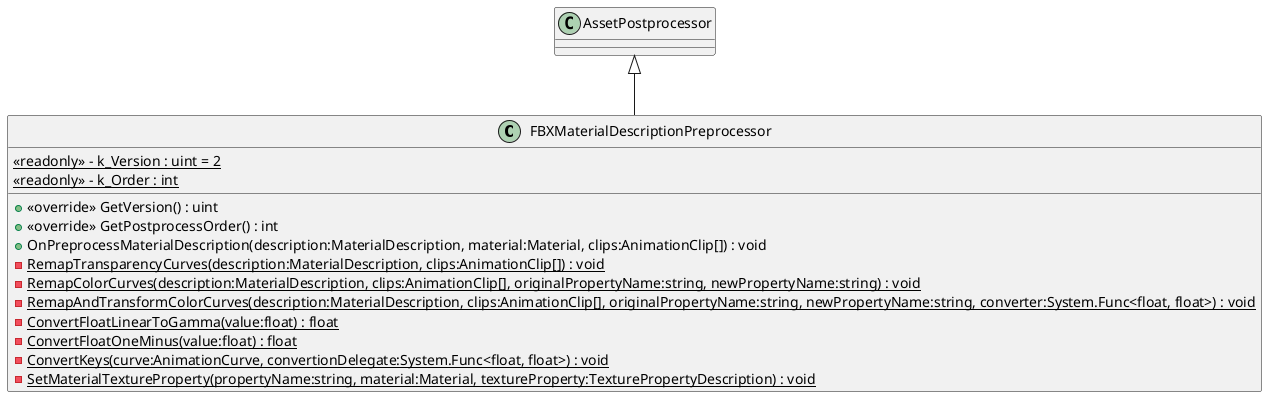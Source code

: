 @startuml
class FBXMaterialDescriptionPreprocessor {
    {static} <<readonly>> - k_Version : uint = 2
    {static} <<readonly>> - k_Order : int
    + <<override>> GetVersion() : uint
    + <<override>> GetPostprocessOrder() : int
    + OnPreprocessMaterialDescription(description:MaterialDescription, material:Material, clips:AnimationClip[]) : void
    {static} - RemapTransparencyCurves(description:MaterialDescription, clips:AnimationClip[]) : void
    {static} - RemapColorCurves(description:MaterialDescription, clips:AnimationClip[], originalPropertyName:string, newPropertyName:string) : void
    {static} - RemapAndTransformColorCurves(description:MaterialDescription, clips:AnimationClip[], originalPropertyName:string, newPropertyName:string, converter:System.Func<float, float>) : void
    {static} - ConvertFloatLinearToGamma(value:float) : float
    {static} - ConvertFloatOneMinus(value:float) : float
    {static} - ConvertKeys(curve:AnimationCurve, convertionDelegate:System.Func<float, float>) : void
    {static} - SetMaterialTextureProperty(propertyName:string, material:Material, textureProperty:TexturePropertyDescription) : void
}
AssetPostprocessor <|-- FBXMaterialDescriptionPreprocessor
@enduml
